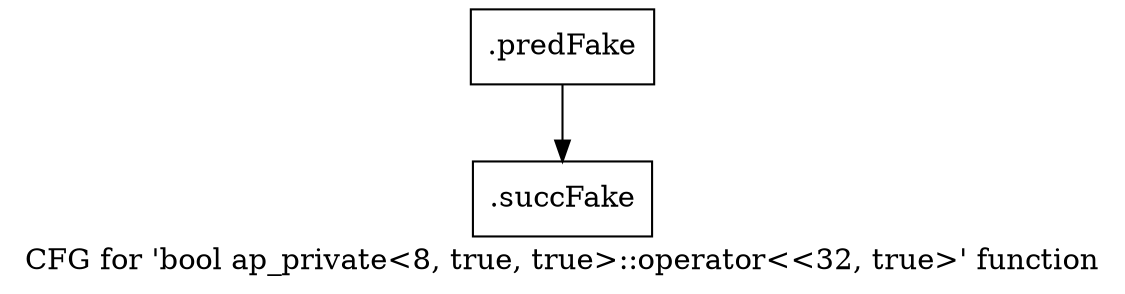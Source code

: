 digraph "CFG for 'bool ap_private\<8, true, true\>::operator\<\<32, true\>' function" {
	label="CFG for 'bool ap_private\<8, true, true\>::operator\<\<32, true\>' function";

	Node0x4694210 [shape=record,filename="",linenumber="",label="{.predFake}"];
	Node0x4694210 -> Node0x4844810[ callList="" memoryops="" filename="/media/miguel/NewVolume/Linux/Xilinx/Vitis_HLS/2020.2/include/etc/ap_private.h" execusionnum="0"];
	Node0x4844810 [shape=record,filename="/media/miguel/NewVolume/Linux/Xilinx/Vitis_HLS/2020.2/include/etc/ap_private.h",linenumber="2759",label="{.succFake}"];
}
